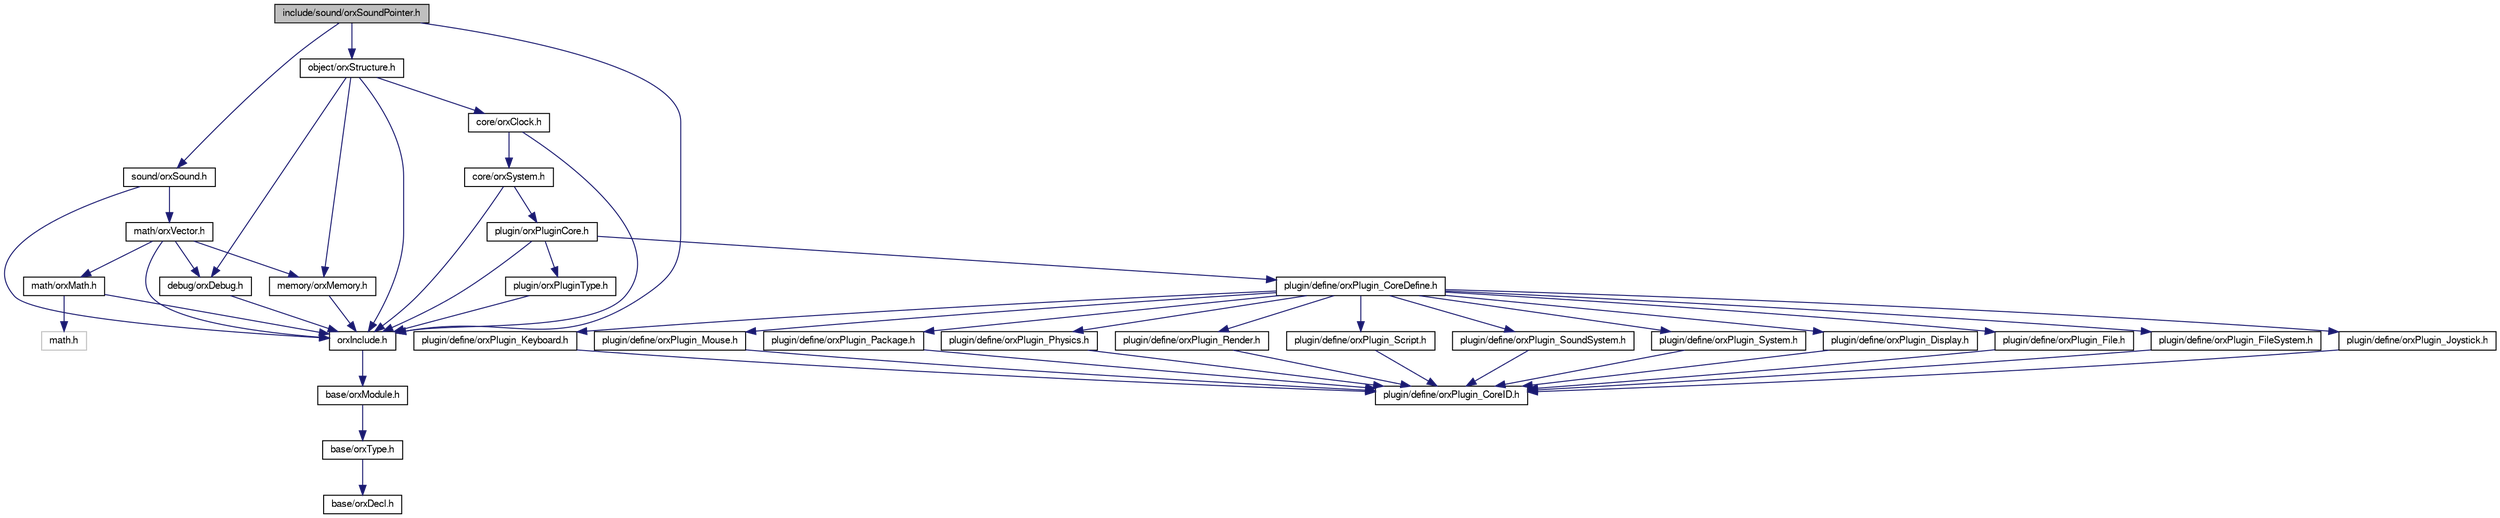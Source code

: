 digraph G
{
  bgcolor="transparent";
  edge [fontname="FreeSans",fontsize=10,labelfontname="FreeSans",labelfontsize=10];
  node [fontname="FreeSans",fontsize=10,shape=record];
  Node1 [label="include/sound/orxSoundPointer.h",height=0.2,width=0.4,color="black", fillcolor="grey75", style="filled" fontcolor="black"];
  Node1 -> Node2 [color="midnightblue",fontsize=10,style="solid",fontname="FreeSans"];
  Node2 [label="orxInclude.h",height=0.2,width=0.4,color="black",URL="$orx_include_8h.html"];
  Node2 -> Node3 [color="midnightblue",fontsize=10,style="solid",fontname="FreeSans"];
  Node3 [label="base/orxModule.h",height=0.2,width=0.4,color="black",URL="$orx_module_8h.html"];
  Node3 -> Node4 [color="midnightblue",fontsize=10,style="solid",fontname="FreeSans"];
  Node4 [label="base/orxType.h",height=0.2,width=0.4,color="black",URL="$orx_type_8h.html"];
  Node4 -> Node5 [color="midnightblue",fontsize=10,style="solid",fontname="FreeSans"];
  Node5 [label="base/orxDecl.h",height=0.2,width=0.4,color="black",URL="$orx_decl_8h.html"];
  Node1 -> Node6 [color="midnightblue",fontsize=10,style="solid",fontname="FreeSans"];
  Node6 [label="sound/orxSound.h",height=0.2,width=0.4,color="black",URL="$orx_sound_8h.html"];
  Node6 -> Node2 [color="midnightblue",fontsize=10,style="solid",fontname="FreeSans"];
  Node6 -> Node7 [color="midnightblue",fontsize=10,style="solid",fontname="FreeSans"];
  Node7 [label="math/orxVector.h",height=0.2,width=0.4,color="black",URL="$orx_vector_8h.html"];
  Node7 -> Node2 [color="midnightblue",fontsize=10,style="solid",fontname="FreeSans"];
  Node7 -> Node8 [color="midnightblue",fontsize=10,style="solid",fontname="FreeSans"];
  Node8 [label="debug/orxDebug.h",height=0.2,width=0.4,color="black",URL="$orx_debug_8h.html"];
  Node8 -> Node2 [color="midnightblue",fontsize=10,style="solid",fontname="FreeSans"];
  Node7 -> Node9 [color="midnightblue",fontsize=10,style="solid",fontname="FreeSans"];
  Node9 [label="memory/orxMemory.h",height=0.2,width=0.4,color="black",URL="$orx_memory_8h.html"];
  Node9 -> Node2 [color="midnightblue",fontsize=10,style="solid",fontname="FreeSans"];
  Node7 -> Node10 [color="midnightblue",fontsize=10,style="solid",fontname="FreeSans"];
  Node10 [label="math/orxMath.h",height=0.2,width=0.4,color="black",URL="$orx_math_8h.html"];
  Node10 -> Node2 [color="midnightblue",fontsize=10,style="solid",fontname="FreeSans"];
  Node10 -> Node11 [color="midnightblue",fontsize=10,style="solid",fontname="FreeSans"];
  Node11 [label="math.h",height=0.2,width=0.4,color="grey75"];
  Node1 -> Node12 [color="midnightblue",fontsize=10,style="solid",fontname="FreeSans"];
  Node12 [label="object/orxStructure.h",height=0.2,width=0.4,color="black",URL="$orx_structure_8h.html"];
  Node12 -> Node2 [color="midnightblue",fontsize=10,style="solid",fontname="FreeSans"];
  Node12 -> Node13 [color="midnightblue",fontsize=10,style="solid",fontname="FreeSans"];
  Node13 [label="core/orxClock.h",height=0.2,width=0.4,color="black",URL="$orx_clock_8h.html"];
  Node13 -> Node2 [color="midnightblue",fontsize=10,style="solid",fontname="FreeSans"];
  Node13 -> Node14 [color="midnightblue",fontsize=10,style="solid",fontname="FreeSans"];
  Node14 [label="core/orxSystem.h",height=0.2,width=0.4,color="black",URL="$orx_system_8h.html"];
  Node14 -> Node2 [color="midnightblue",fontsize=10,style="solid",fontname="FreeSans"];
  Node14 -> Node15 [color="midnightblue",fontsize=10,style="solid",fontname="FreeSans"];
  Node15 [label="plugin/orxPluginCore.h",height=0.2,width=0.4,color="black",URL="$orx_plugin_core_8h.html"];
  Node15 -> Node2 [color="midnightblue",fontsize=10,style="solid",fontname="FreeSans"];
  Node15 -> Node16 [color="midnightblue",fontsize=10,style="solid",fontname="FreeSans"];
  Node16 [label="plugin/orxPluginType.h",height=0.2,width=0.4,color="black",URL="$orx_plugin_type_8h.html"];
  Node16 -> Node2 [color="midnightblue",fontsize=10,style="solid",fontname="FreeSans"];
  Node15 -> Node17 [color="midnightblue",fontsize=10,style="solid",fontname="FreeSans"];
  Node17 [label="plugin/define/orxPlugin_CoreDefine.h",height=0.2,width=0.4,color="black",URL="$orx_plugin___core_define_8h.html"];
  Node17 -> Node18 [color="midnightblue",fontsize=10,style="solid",fontname="FreeSans"];
  Node18 [label="plugin/define/orxPlugin_Display.h",height=0.2,width=0.4,color="black",URL="$orx_plugin___display_8h.html"];
  Node18 -> Node19 [color="midnightblue",fontsize=10,style="solid",fontname="FreeSans"];
  Node19 [label="plugin/define/orxPlugin_CoreID.h",height=0.2,width=0.4,color="black",URL="$orx_plugin___core_i_d_8h.html"];
  Node17 -> Node20 [color="midnightblue",fontsize=10,style="solid",fontname="FreeSans"];
  Node20 [label="plugin/define/orxPlugin_File.h",height=0.2,width=0.4,color="black",URL="$orx_plugin___file_8h.html"];
  Node20 -> Node19 [color="midnightblue",fontsize=10,style="solid",fontname="FreeSans"];
  Node17 -> Node21 [color="midnightblue",fontsize=10,style="solid",fontname="FreeSans"];
  Node21 [label="plugin/define/orxPlugin_FileSystem.h",height=0.2,width=0.4,color="black",URL="$orx_plugin___file_system_8h.html"];
  Node21 -> Node19 [color="midnightblue",fontsize=10,style="solid",fontname="FreeSans"];
  Node17 -> Node22 [color="midnightblue",fontsize=10,style="solid",fontname="FreeSans"];
  Node22 [label="plugin/define/orxPlugin_Joystick.h",height=0.2,width=0.4,color="black",URL="$orx_plugin___joystick_8h.html"];
  Node22 -> Node19 [color="midnightblue",fontsize=10,style="solid",fontname="FreeSans"];
  Node17 -> Node23 [color="midnightblue",fontsize=10,style="solid",fontname="FreeSans"];
  Node23 [label="plugin/define/orxPlugin_Keyboard.h",height=0.2,width=0.4,color="black",URL="$orx_plugin___keyboard_8h.html"];
  Node23 -> Node19 [color="midnightblue",fontsize=10,style="solid",fontname="FreeSans"];
  Node17 -> Node24 [color="midnightblue",fontsize=10,style="solid",fontname="FreeSans"];
  Node24 [label="plugin/define/orxPlugin_Mouse.h",height=0.2,width=0.4,color="black",URL="$orx_plugin___mouse_8h.html"];
  Node24 -> Node19 [color="midnightblue",fontsize=10,style="solid",fontname="FreeSans"];
  Node17 -> Node25 [color="midnightblue",fontsize=10,style="solid",fontname="FreeSans"];
  Node25 [label="plugin/define/orxPlugin_Package.h",height=0.2,width=0.4,color="black",URL="$orx_plugin___package_8h.html"];
  Node25 -> Node19 [color="midnightblue",fontsize=10,style="solid",fontname="FreeSans"];
  Node17 -> Node26 [color="midnightblue",fontsize=10,style="solid",fontname="FreeSans"];
  Node26 [label="plugin/define/orxPlugin_Physics.h",height=0.2,width=0.4,color="black",URL="$orx_plugin___physics_8h.html"];
  Node26 -> Node19 [color="midnightblue",fontsize=10,style="solid",fontname="FreeSans"];
  Node17 -> Node27 [color="midnightblue",fontsize=10,style="solid",fontname="FreeSans"];
  Node27 [label="plugin/define/orxPlugin_Render.h",height=0.2,width=0.4,color="black",URL="$orx_plugin___render_8h.html"];
  Node27 -> Node19 [color="midnightblue",fontsize=10,style="solid",fontname="FreeSans"];
  Node17 -> Node28 [color="midnightblue",fontsize=10,style="solid",fontname="FreeSans"];
  Node28 [label="plugin/define/orxPlugin_Script.h",height=0.2,width=0.4,color="black",URL="$orx_plugin___script_8h.html"];
  Node28 -> Node19 [color="midnightblue",fontsize=10,style="solid",fontname="FreeSans"];
  Node17 -> Node29 [color="midnightblue",fontsize=10,style="solid",fontname="FreeSans"];
  Node29 [label="plugin/define/orxPlugin_SoundSystem.h",height=0.2,width=0.4,color="black",URL="$orx_plugin___sound_system_8h.html"];
  Node29 -> Node19 [color="midnightblue",fontsize=10,style="solid",fontname="FreeSans"];
  Node17 -> Node30 [color="midnightblue",fontsize=10,style="solid",fontname="FreeSans"];
  Node30 [label="plugin/define/orxPlugin_System.h",height=0.2,width=0.4,color="black",URL="$orx_plugin___system_8h.html"];
  Node30 -> Node19 [color="midnightblue",fontsize=10,style="solid",fontname="FreeSans"];
  Node12 -> Node8 [color="midnightblue",fontsize=10,style="solid",fontname="FreeSans"];
  Node12 -> Node9 [color="midnightblue",fontsize=10,style="solid",fontname="FreeSans"];
}

